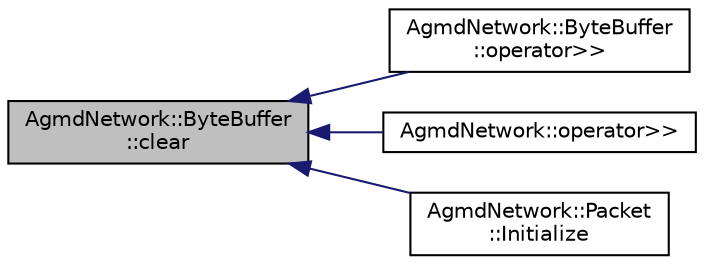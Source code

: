 digraph "AgmdNetwork::ByteBuffer::clear"
{
  edge [fontname="Helvetica",fontsize="10",labelfontname="Helvetica",labelfontsize="10"];
  node [fontname="Helvetica",fontsize="10",shape=record];
  rankdir="LR";
  Node1 [label="AgmdNetwork::ByteBuffer\l::clear",height=0.2,width=0.4,color="black", fillcolor="grey75", style="filled" fontcolor="black"];
  Node1 -> Node2 [dir="back",color="midnightblue",fontsize="10",style="solid",fontname="Helvetica"];
  Node2 [label="AgmdNetwork::ByteBuffer\l::operator\>\>",height=0.2,width=0.4,color="black", fillcolor="white", style="filled",URL="$class_agmd_network_1_1_byte_buffer.html#abc9a66ac69aa5f1bc3076590cc9ad5a2"];
  Node1 -> Node3 [dir="back",color="midnightblue",fontsize="10",style="solid",fontname="Helvetica"];
  Node3 [label="AgmdNetwork::operator\>\>",height=0.2,width=0.4,color="black", fillcolor="white", style="filled",URL="$namespace_agmd_network.html#aade20a128045f42c9b50ca9612149fef"];
  Node1 -> Node4 [dir="back",color="midnightblue",fontsize="10",style="solid",fontname="Helvetica"];
  Node4 [label="AgmdNetwork::Packet\l::Initialize",height=0.2,width=0.4,color="black", fillcolor="white", style="filled",URL="$class_agmd_network_1_1_packet.html#af629110ff49c84bf8e3c57c800e31fec"];
}
